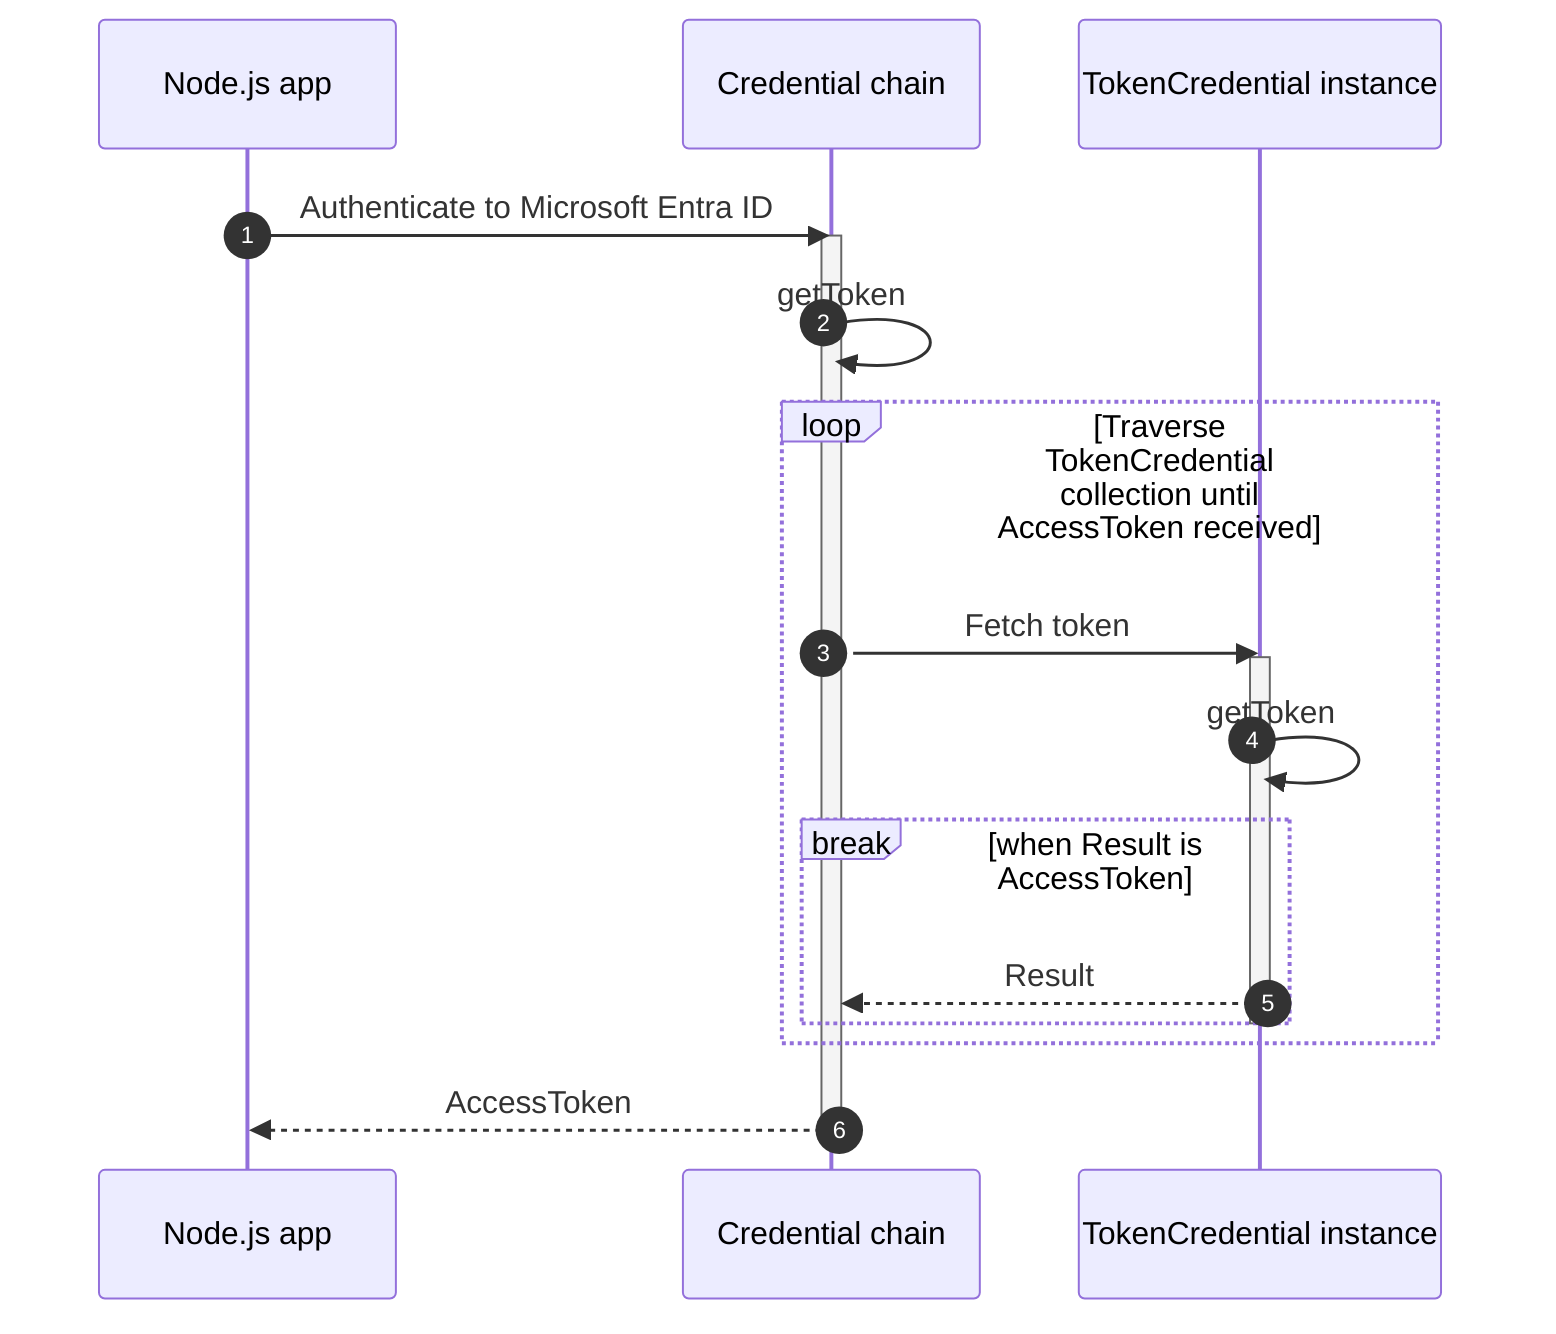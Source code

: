 ---
ms.topic: include
ms.date: 08/07/2024
---

%% STEPS TO GENERATE IMAGE
%% =======================
%% 1. Install mermaid CLI v10.9.1 (see https://github.com/mermaid-js/mermaid-cli/blob/master/README.md):
%%    npm i -g @mermaid-js/mermaid-cli@10.9.1
%% 2. Run command: mmdc -i chain-sequence.mmd -o ./chain-sequence.svg

sequenceDiagram
  autonumber;

  participant A as Node.js app;
  participant B as Credential chain;
  participant C as TokenCredential instance;
    
  A->>B: Authenticate to Microsoft Entra ID;
  activate B;
  B->>B: getToken;
  loop Traverse TokenCredential collection until AccessToken received
    B->>C: Fetch token;
    activate C;
    C->>C: getToken;
    break when Result is AccessToken
        C-->>B: Result;
    end;
    deactivate C;
  end;
  
  B-->>A: AccessToken;
  deactivate B;